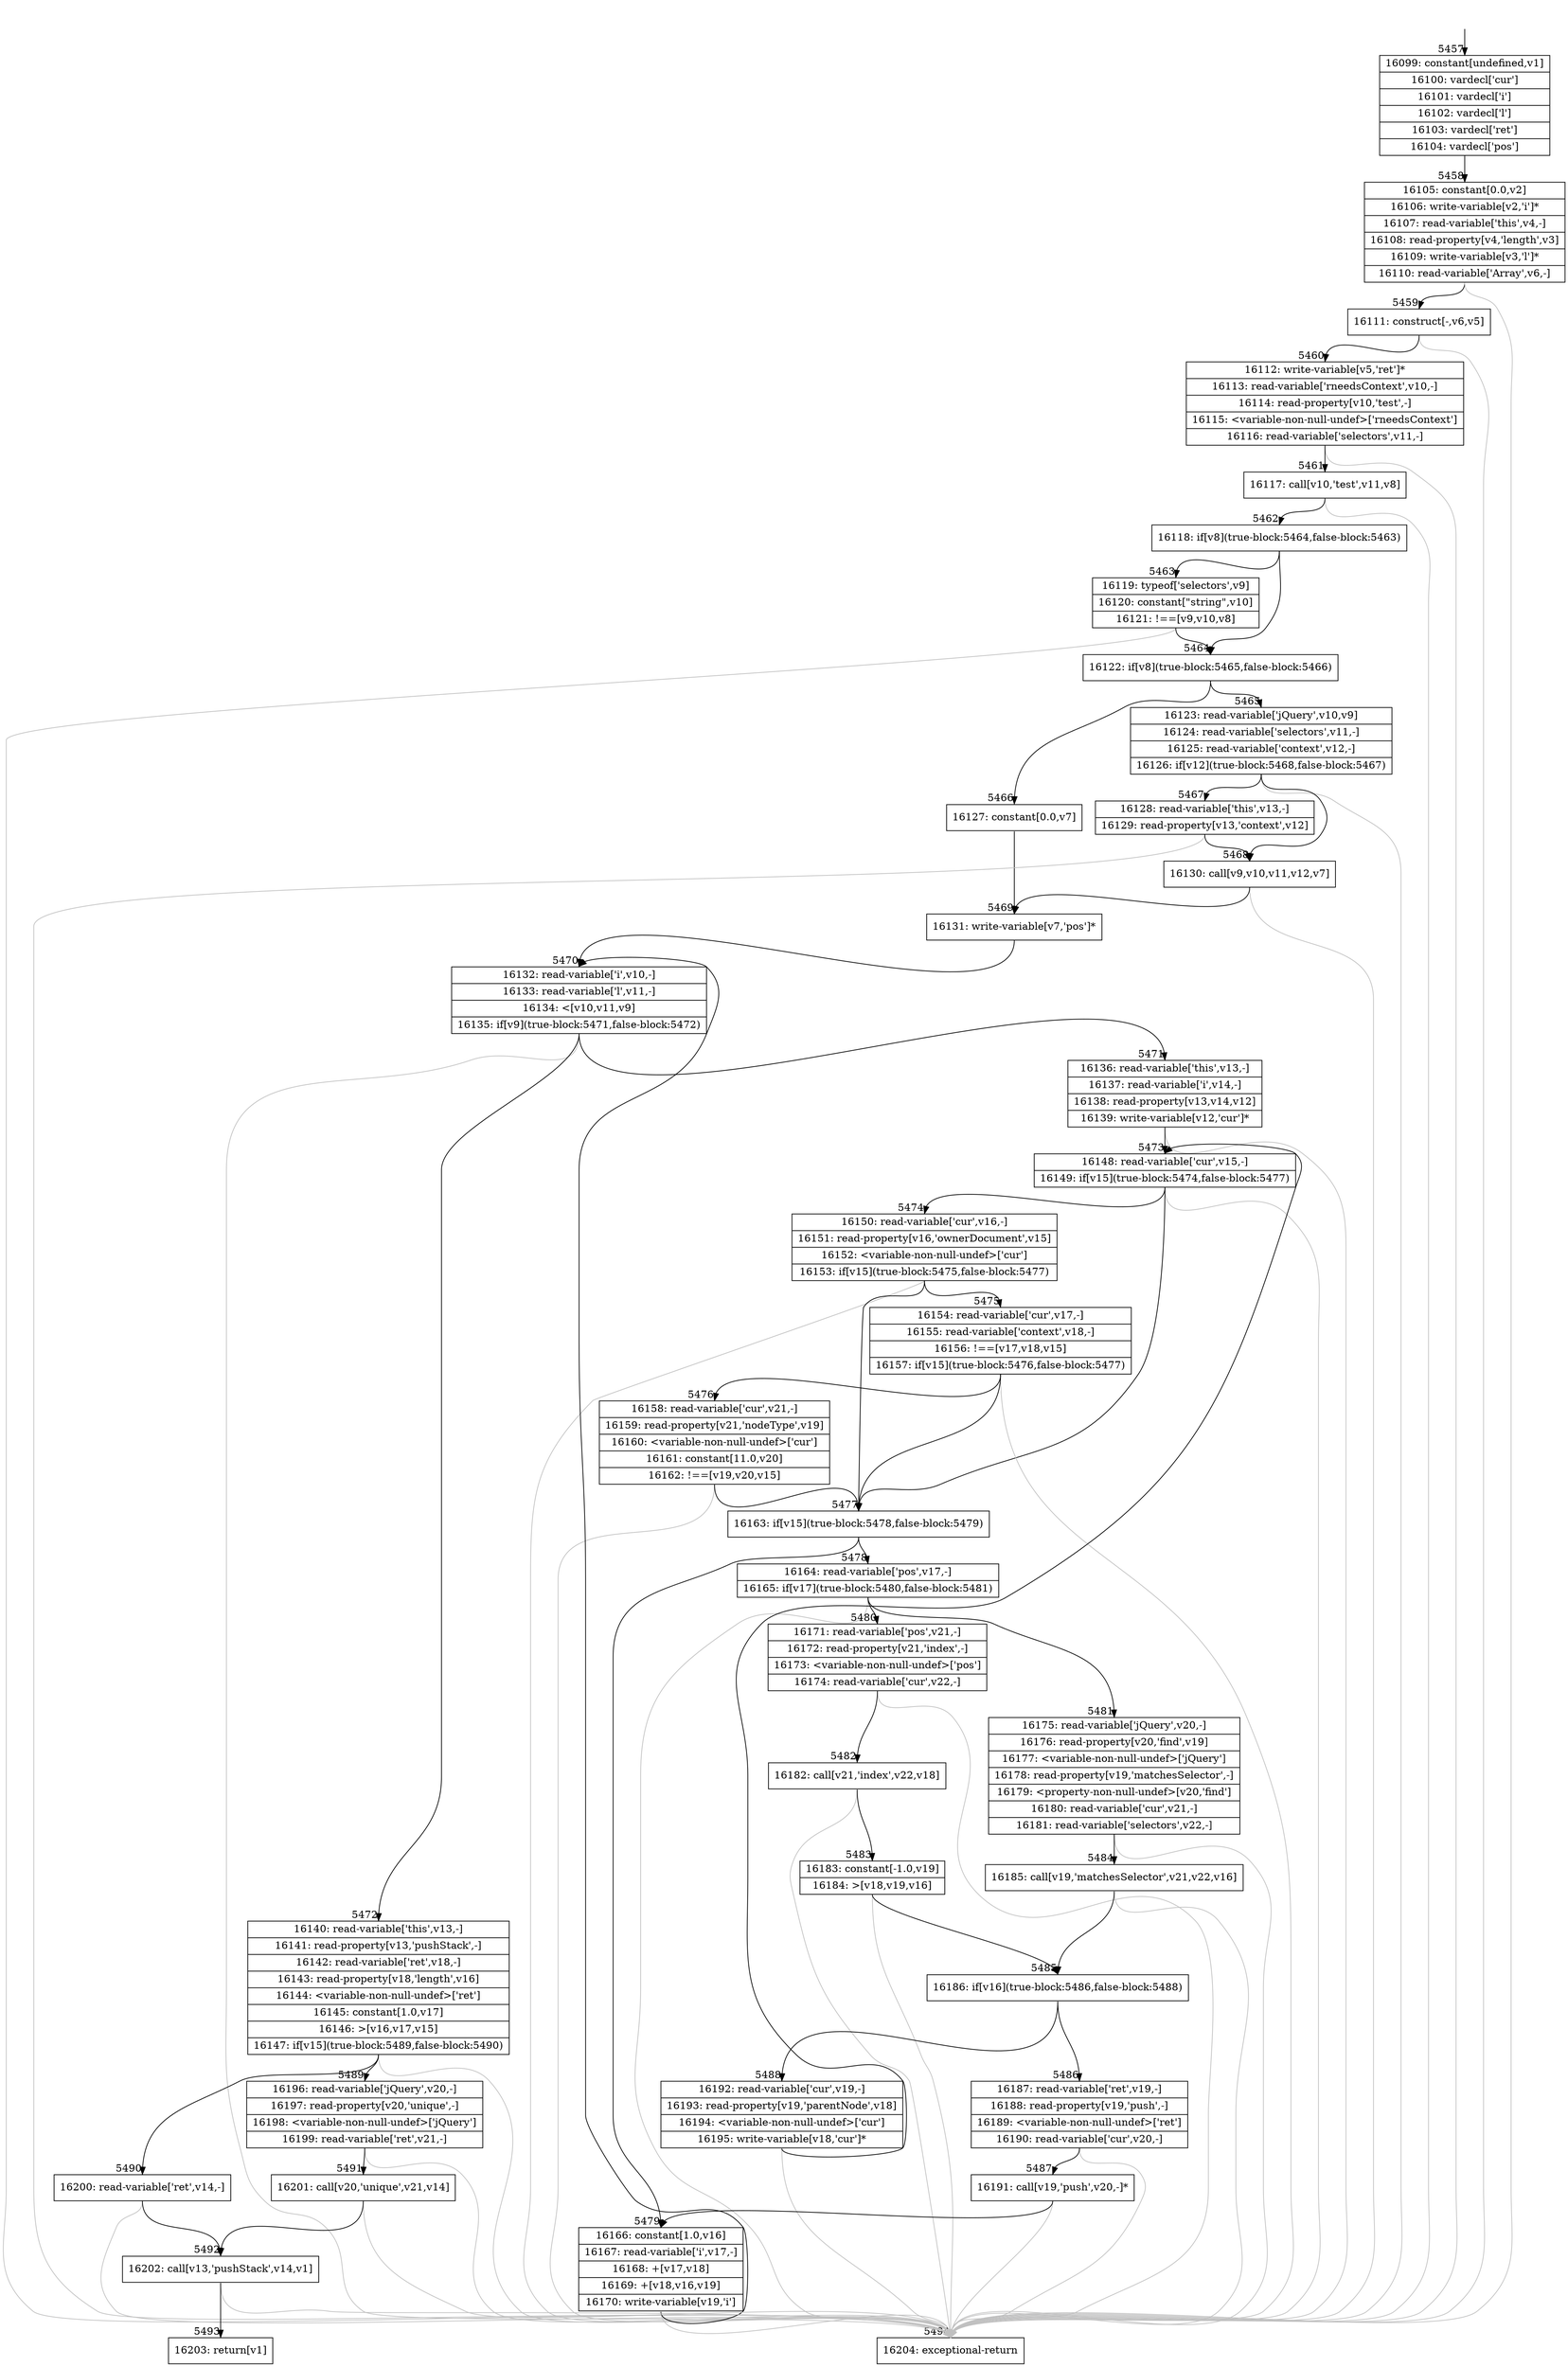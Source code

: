 digraph {
rankdir="TD"
BB_entry346[shape=none,label=""];
BB_entry346 -> BB5457 [tailport=s, headport=n, headlabel="    5457"]
BB5457 [shape=record label="{16099: constant[undefined,v1]|16100: vardecl['cur']|16101: vardecl['i']|16102: vardecl['l']|16103: vardecl['ret']|16104: vardecl['pos']}" ] 
BB5457 -> BB5458 [tailport=s, headport=n, headlabel="      5458"]
BB5458 [shape=record label="{16105: constant[0.0,v2]|16106: write-variable[v2,'i']*|16107: read-variable['this',v4,-]|16108: read-property[v4,'length',v3]|16109: write-variable[v3,'l']*|16110: read-variable['Array',v6,-]}" ] 
BB5458 -> BB5459 [tailport=s, headport=n, headlabel="      5459"]
BB5458 -> BB5494 [tailport=s, headport=n, color=gray, headlabel="      5494"]
BB5459 [shape=record label="{16111: construct[-,v6,v5]}" ] 
BB5459 -> BB5460 [tailport=s, headport=n, headlabel="      5460"]
BB5459 -> BB5494 [tailport=s, headport=n, color=gray]
BB5460 [shape=record label="{16112: write-variable[v5,'ret']*|16113: read-variable['rneedsContext',v10,-]|16114: read-property[v10,'test',-]|16115: \<variable-non-null-undef\>['rneedsContext']|16116: read-variable['selectors',v11,-]}" ] 
BB5460 -> BB5461 [tailport=s, headport=n, headlabel="      5461"]
BB5460 -> BB5494 [tailport=s, headport=n, color=gray]
BB5461 [shape=record label="{16117: call[v10,'test',v11,v8]}" ] 
BB5461 -> BB5462 [tailport=s, headport=n, headlabel="      5462"]
BB5461 -> BB5494 [tailport=s, headport=n, color=gray]
BB5462 [shape=record label="{16118: if[v8](true-block:5464,false-block:5463)}" ] 
BB5462 -> BB5464 [tailport=s, headport=n, headlabel="      5464"]
BB5462 -> BB5463 [tailport=s, headport=n, headlabel="      5463"]
BB5463 [shape=record label="{16119: typeof['selectors',v9]|16120: constant[\"string\",v10]|16121: !==[v9,v10,v8]}" ] 
BB5463 -> BB5464 [tailport=s, headport=n]
BB5463 -> BB5494 [tailport=s, headport=n, color=gray]
BB5464 [shape=record label="{16122: if[v8](true-block:5465,false-block:5466)}" ] 
BB5464 -> BB5465 [tailport=s, headport=n, headlabel="      5465"]
BB5464 -> BB5466 [tailport=s, headport=n, headlabel="      5466"]
BB5465 [shape=record label="{16123: read-variable['jQuery',v10,v9]|16124: read-variable['selectors',v11,-]|16125: read-variable['context',v12,-]|16126: if[v12](true-block:5468,false-block:5467)}" ] 
BB5465 -> BB5468 [tailport=s, headport=n, headlabel="      5468"]
BB5465 -> BB5467 [tailport=s, headport=n, headlabel="      5467"]
BB5465 -> BB5494 [tailport=s, headport=n, color=gray]
BB5466 [shape=record label="{16127: constant[0.0,v7]}" ] 
BB5466 -> BB5469 [tailport=s, headport=n, headlabel="      5469"]
BB5467 [shape=record label="{16128: read-variable['this',v13,-]|16129: read-property[v13,'context',v12]}" ] 
BB5467 -> BB5468 [tailport=s, headport=n]
BB5467 -> BB5494 [tailport=s, headport=n, color=gray]
BB5468 [shape=record label="{16130: call[v9,v10,v11,v12,v7]}" ] 
BB5468 -> BB5469 [tailport=s, headport=n]
BB5468 -> BB5494 [tailport=s, headport=n, color=gray]
BB5469 [shape=record label="{16131: write-variable[v7,'pos']*}" ] 
BB5469 -> BB5470 [tailport=s, headport=n, headlabel="      5470"]
BB5470 [shape=record label="{16132: read-variable['i',v10,-]|16133: read-variable['l',v11,-]|16134: \<[v10,v11,v9]|16135: if[v9](true-block:5471,false-block:5472)}" ] 
BB5470 -> BB5471 [tailport=s, headport=n, headlabel="      5471"]
BB5470 -> BB5472 [tailport=s, headport=n, headlabel="      5472"]
BB5470 -> BB5494 [tailport=s, headport=n, color=gray]
BB5471 [shape=record label="{16136: read-variable['this',v13,-]|16137: read-variable['i',v14,-]|16138: read-property[v13,v14,v12]|16139: write-variable[v12,'cur']*}" ] 
BB5471 -> BB5473 [tailport=s, headport=n, headlabel="      5473"]
BB5471 -> BB5494 [tailport=s, headport=n, color=gray]
BB5472 [shape=record label="{16140: read-variable['this',v13,-]|16141: read-property[v13,'pushStack',-]|16142: read-variable['ret',v18,-]|16143: read-property[v18,'length',v16]|16144: \<variable-non-null-undef\>['ret']|16145: constant[1.0,v17]|16146: \>[v16,v17,v15]|16147: if[v15](true-block:5489,false-block:5490)}" ] 
BB5472 -> BB5489 [tailport=s, headport=n, headlabel="      5489"]
BB5472 -> BB5490 [tailport=s, headport=n, headlabel="      5490"]
BB5472 -> BB5494 [tailport=s, headport=n, color=gray]
BB5473 [shape=record label="{16148: read-variable['cur',v15,-]|16149: if[v15](true-block:5474,false-block:5477)}" ] 
BB5473 -> BB5477 [tailport=s, headport=n, headlabel="      5477"]
BB5473 -> BB5474 [tailport=s, headport=n, headlabel="      5474"]
BB5473 -> BB5494 [tailport=s, headport=n, color=gray]
BB5474 [shape=record label="{16150: read-variable['cur',v16,-]|16151: read-property[v16,'ownerDocument',v15]|16152: \<variable-non-null-undef\>['cur']|16153: if[v15](true-block:5475,false-block:5477)}" ] 
BB5474 -> BB5477 [tailport=s, headport=n]
BB5474 -> BB5475 [tailport=s, headport=n, headlabel="      5475"]
BB5474 -> BB5494 [tailport=s, headport=n, color=gray]
BB5475 [shape=record label="{16154: read-variable['cur',v17,-]|16155: read-variable['context',v18,-]|16156: !==[v17,v18,v15]|16157: if[v15](true-block:5476,false-block:5477)}" ] 
BB5475 -> BB5477 [tailport=s, headport=n]
BB5475 -> BB5476 [tailport=s, headport=n, headlabel="      5476"]
BB5475 -> BB5494 [tailport=s, headport=n, color=gray]
BB5476 [shape=record label="{16158: read-variable['cur',v21,-]|16159: read-property[v21,'nodeType',v19]|16160: \<variable-non-null-undef\>['cur']|16161: constant[11.0,v20]|16162: !==[v19,v20,v15]}" ] 
BB5476 -> BB5477 [tailport=s, headport=n]
BB5476 -> BB5494 [tailport=s, headport=n, color=gray]
BB5477 [shape=record label="{16163: if[v15](true-block:5478,false-block:5479)}" ] 
BB5477 -> BB5478 [tailport=s, headport=n, headlabel="      5478"]
BB5477 -> BB5479 [tailport=s, headport=n, headlabel="      5479"]
BB5478 [shape=record label="{16164: read-variable['pos',v17,-]|16165: if[v17](true-block:5480,false-block:5481)}" ] 
BB5478 -> BB5480 [tailport=s, headport=n, headlabel="      5480"]
BB5478 -> BB5481 [tailport=s, headport=n, headlabel="      5481"]
BB5478 -> BB5494 [tailport=s, headport=n, color=gray]
BB5479 [shape=record label="{16166: constant[1.0,v16]|16167: read-variable['i',v17,-]|16168: +[v17,v18]|16169: +[v18,v16,v19]|16170: write-variable[v19,'i']}" ] 
BB5479 -> BB5470 [tailport=s, headport=n]
BB5479 -> BB5494 [tailport=s, headport=n, color=gray]
BB5480 [shape=record label="{16171: read-variable['pos',v21,-]|16172: read-property[v21,'index',-]|16173: \<variable-non-null-undef\>['pos']|16174: read-variable['cur',v22,-]}" ] 
BB5480 -> BB5482 [tailport=s, headport=n, headlabel="      5482"]
BB5480 -> BB5494 [tailport=s, headport=n, color=gray]
BB5481 [shape=record label="{16175: read-variable['jQuery',v20,-]|16176: read-property[v20,'find',v19]|16177: \<variable-non-null-undef\>['jQuery']|16178: read-property[v19,'matchesSelector',-]|16179: \<property-non-null-undef\>[v20,'find']|16180: read-variable['cur',v21,-]|16181: read-variable['selectors',v22,-]}" ] 
BB5481 -> BB5484 [tailport=s, headport=n, headlabel="      5484"]
BB5481 -> BB5494 [tailport=s, headport=n, color=gray]
BB5482 [shape=record label="{16182: call[v21,'index',v22,v18]}" ] 
BB5482 -> BB5483 [tailport=s, headport=n, headlabel="      5483"]
BB5482 -> BB5494 [tailport=s, headport=n, color=gray]
BB5483 [shape=record label="{16183: constant[-1.0,v19]|16184: \>[v18,v19,v16]}" ] 
BB5483 -> BB5485 [tailport=s, headport=n, headlabel="      5485"]
BB5483 -> BB5494 [tailport=s, headport=n, color=gray]
BB5484 [shape=record label="{16185: call[v19,'matchesSelector',v21,v22,v16]}" ] 
BB5484 -> BB5485 [tailport=s, headport=n]
BB5484 -> BB5494 [tailport=s, headport=n, color=gray]
BB5485 [shape=record label="{16186: if[v16](true-block:5486,false-block:5488)}" ] 
BB5485 -> BB5486 [tailport=s, headport=n, headlabel="      5486"]
BB5485 -> BB5488 [tailport=s, headport=n, headlabel="      5488"]
BB5486 [shape=record label="{16187: read-variable['ret',v19,-]|16188: read-property[v19,'push',-]|16189: \<variable-non-null-undef\>['ret']|16190: read-variable['cur',v20,-]}" ] 
BB5486 -> BB5487 [tailport=s, headport=n, headlabel="      5487"]
BB5486 -> BB5494 [tailport=s, headport=n, color=gray]
BB5487 [shape=record label="{16191: call[v19,'push',v20,-]*}" ] 
BB5487 -> BB5479 [tailport=s, headport=n]
BB5487 -> BB5494 [tailport=s, headport=n, color=gray]
BB5488 [shape=record label="{16192: read-variable['cur',v19,-]|16193: read-property[v19,'parentNode',v18]|16194: \<variable-non-null-undef\>['cur']|16195: write-variable[v18,'cur']*}" ] 
BB5488 -> BB5473 [tailport=s, headport=n]
BB5488 -> BB5494 [tailport=s, headport=n, color=gray]
BB5489 [shape=record label="{16196: read-variable['jQuery',v20,-]|16197: read-property[v20,'unique',-]|16198: \<variable-non-null-undef\>['jQuery']|16199: read-variable['ret',v21,-]}" ] 
BB5489 -> BB5491 [tailport=s, headport=n, headlabel="      5491"]
BB5489 -> BB5494 [tailport=s, headport=n, color=gray]
BB5490 [shape=record label="{16200: read-variable['ret',v14,-]}" ] 
BB5490 -> BB5492 [tailport=s, headport=n, headlabel="      5492"]
BB5490 -> BB5494 [tailport=s, headport=n, color=gray]
BB5491 [shape=record label="{16201: call[v20,'unique',v21,v14]}" ] 
BB5491 -> BB5492 [tailport=s, headport=n]
BB5491 -> BB5494 [tailport=s, headport=n, color=gray]
BB5492 [shape=record label="{16202: call[v13,'pushStack',v14,v1]}" ] 
BB5492 -> BB5493 [tailport=s, headport=n, headlabel="      5493"]
BB5492 -> BB5494 [tailport=s, headport=n, color=gray]
BB5493 [shape=record label="{16203: return[v1]}" ] 
BB5494 [shape=record label="{16204: exceptional-return}" ] 
}
